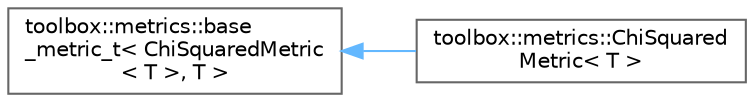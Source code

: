 digraph "Graphical Class Hierarchy"
{
 // LATEX_PDF_SIZE
  bgcolor="transparent";
  edge [fontname=Helvetica,fontsize=10,labelfontname=Helvetica,labelfontsize=10];
  node [fontname=Helvetica,fontsize=10,shape=box,height=0.2,width=0.4];
  rankdir="LR";
  Node0 [id="Node000000",label="toolbox::metrics::base\l_metric_t\< ChiSquaredMetric\l\< T \>, T \>",height=0.2,width=0.4,color="grey40", fillcolor="white", style="filled",URL="$classtoolbox_1_1metrics_1_1base__metric__t.html",tooltip=" "];
  Node0 -> Node1 [id="edge63_Node000000_Node000001",dir="back",color="steelblue1",style="solid",tooltip=" "];
  Node1 [id="Node000001",label="toolbox::metrics::ChiSquared\lMetric\< T \>",height=0.2,width=0.4,color="grey40", fillcolor="white", style="filled",URL="$classtoolbox_1_1metrics_1_1_chi_squared_metric.html",tooltip=" "];
}
